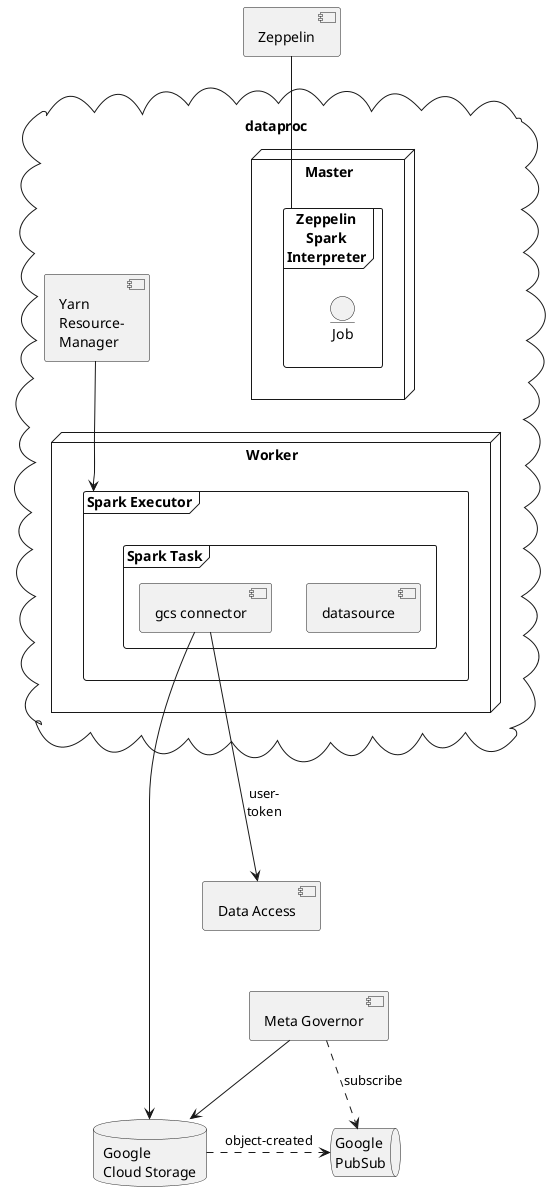 @startuml
database "Google\nCloud Storage" as gcs {
}
component "Data Access" as data_access
cloud "dataproc" as pkg_haadop {
    [Yarn\nResource-\nManager] as yarn
    node "Master" as masternode {
        frame "Zeppelin\nSpark\nInterpreter" as interpreter {
            entity "Job" as job
        }
    }
    node "Worker" as worker {
        frame "Spark Executor" as executor {
            frame "Spark Task" as task {
                component [datasource] as datasource
                component [gcs connector] as gcs_connector_w
                gcs_connector_w -----> gcs
                gcs_connector_w ---> data_access : user-\ntoken
            }
        }
    }
    yarn --> executor
}
component "Zeppelin" as zeppelin
zeppelin -- interpreter

component [Meta Governor] as governor
queue "Google\nPubSub" as pubsub {
}

governor --> gcs
gcs .> pubsub : object-created
governor .> pubsub : subscribe

@enduml